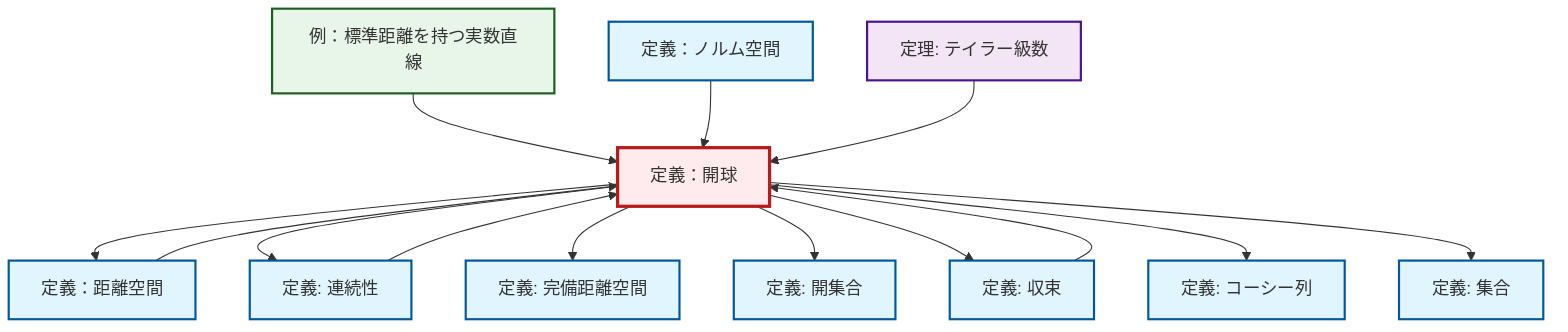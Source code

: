 graph TD
    classDef definition fill:#e1f5fe,stroke:#01579b,stroke-width:2px
    classDef theorem fill:#f3e5f5,stroke:#4a148c,stroke-width:2px
    classDef axiom fill:#fff3e0,stroke:#e65100,stroke-width:2px
    classDef example fill:#e8f5e9,stroke:#1b5e20,stroke-width:2px
    classDef current fill:#ffebee,stroke:#b71c1c,stroke-width:3px
    def-open-set["定義: 開集合"]:::definition
    def-normed-vector-space["定義：ノルム空間"]:::definition
    ex-real-line-metric["例：標準距離を持つ実数直線"]:::example
    def-continuity["定義: 連続性"]:::definition
    def-complete-metric-space["定義: 完備距離空間"]:::definition
    def-cauchy-sequence["定義: コーシー列"]:::definition
    def-metric-space["定義：距離空間"]:::definition
    def-open-ball["定義：開球"]:::definition
    def-set["定義: 集合"]:::definition
    def-convergence["定義: 収束"]:::definition
    thm-taylor-series["定理: テイラー級数"]:::theorem
    def-metric-space --> def-open-ball
    def-open-ball --> def-metric-space
    def-open-ball --> def-continuity
    ex-real-line-metric --> def-open-ball
    def-normed-vector-space --> def-open-ball
    def-open-ball --> def-complete-metric-space
    thm-taylor-series --> def-open-ball
    def-continuity --> def-open-ball
    def-open-ball --> def-open-set
    def-convergence --> def-open-ball
    def-open-ball --> def-convergence
    def-open-ball --> def-cauchy-sequence
    def-open-ball --> def-set
    class def-open-ball current